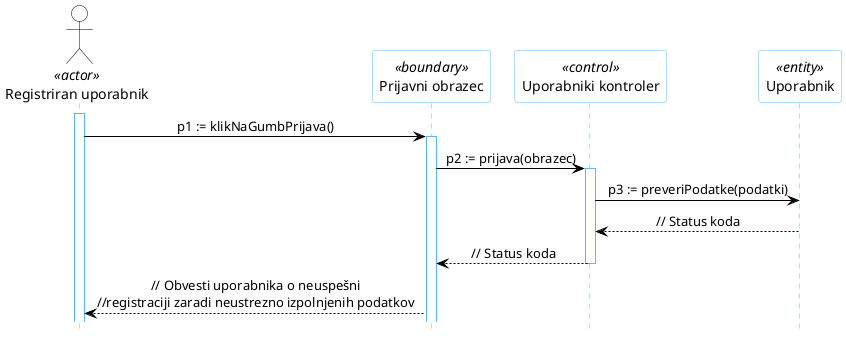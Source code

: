 @startuml
hide footbox

skinparam backgroundcolor transparent
skinparam defaultTextAlignment center
skinparam actorBorderColor black
skinparam actorBackgroundColor white
skinparam arrowColor black  
skinparam sequenceLifeLineBorderColor #5FB8EC
skinparam sequenceParticipantBorderColor #5FB8EC
skinparam sequenceParticipantBackgroundColor white

actor "Registriran uporabnik" AS U1 <<actor>>

participant "Prijavni obrazec" as R5 <<boundary>>
participant "Uporabniki kontroler" as R2 <<control>>
participant "Uporabnik" as R4 <<entity>>

activate U1
U1 -> R5: p1 := klikNaGumbPrijava()
activate R5
R5 -> R2: p2 := prijava(obrazec)
activate R2
R2 -> R4: p3 := preveriPodatke(podatki)
R4 --> R2: // Status koda
R2 --> R5: // Status koda
deactivate R2
R5 --> U1: // Obvesti uporabnika o neuspešni\n//registraciji zaradi neustrezno izpolnjenih podatkov
@enduml